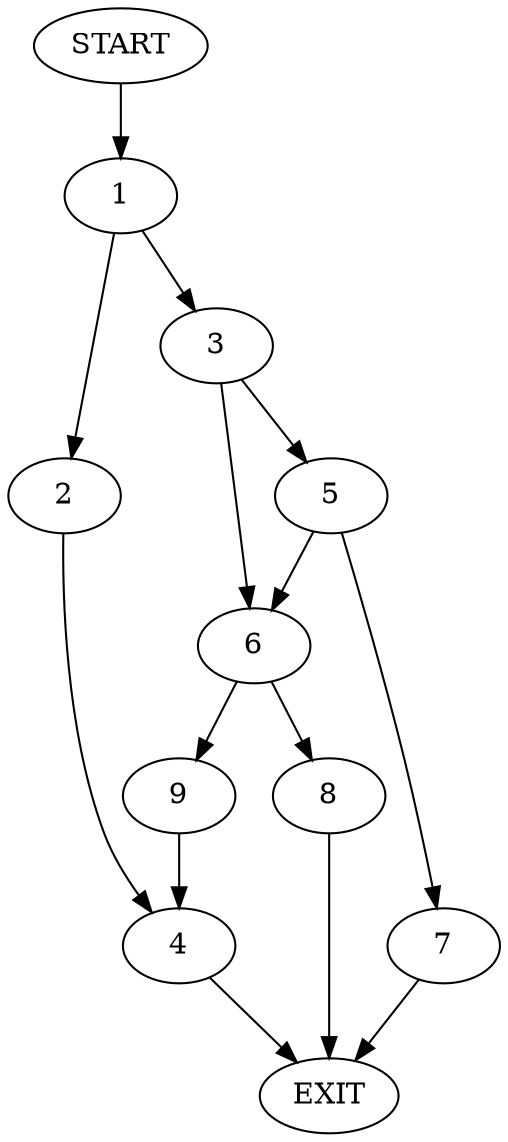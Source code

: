 digraph {
0 [label="START"]
10 [label="EXIT"]
0 -> 1
1 -> 2
1 -> 3
2 -> 4
3 -> 5
3 -> 6
5 -> 7
5 -> 6
6 -> 8
6 -> 9
7 -> 10
8 -> 10
9 -> 4
4 -> 10
}
